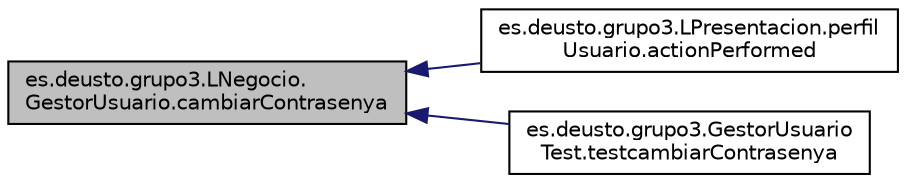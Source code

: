 digraph "es.deusto.grupo3.LNegocio.GestorUsuario.cambiarContrasenya"
{
  edge [fontname="Helvetica",fontsize="10",labelfontname="Helvetica",labelfontsize="10"];
  node [fontname="Helvetica",fontsize="10",shape=record];
  rankdir="LR";
  Node10 [label="es.deusto.grupo3.LNegocio.\lGestorUsuario.cambiarContrasenya",height=0.2,width=0.4,color="black", fillcolor="grey75", style="filled", fontcolor="black"];
  Node10 -> Node11 [dir="back",color="midnightblue",fontsize="10",style="solid",fontname="Helvetica"];
  Node11 [label="es.deusto.grupo3.LPresentacion.perfil\lUsuario.actionPerformed",height=0.2,width=0.4,color="black", fillcolor="white", style="filled",URL="$classes_1_1deusto_1_1grupo3_1_1_l_presentacion_1_1perfil_usuario.html#a12374a51bc848e460cda82c44c5ee3f3"];
  Node10 -> Node12 [dir="back",color="midnightblue",fontsize="10",style="solid",fontname="Helvetica"];
  Node12 [label="es.deusto.grupo3.GestorUsuario\lTest.testcambiarContrasenya",height=0.2,width=0.4,color="black", fillcolor="white", style="filled",URL="$classes_1_1deusto_1_1grupo3_1_1_gestor_usuario_test.html#a866242e0b74b5f6b86b8c2225fc20848"];
}
